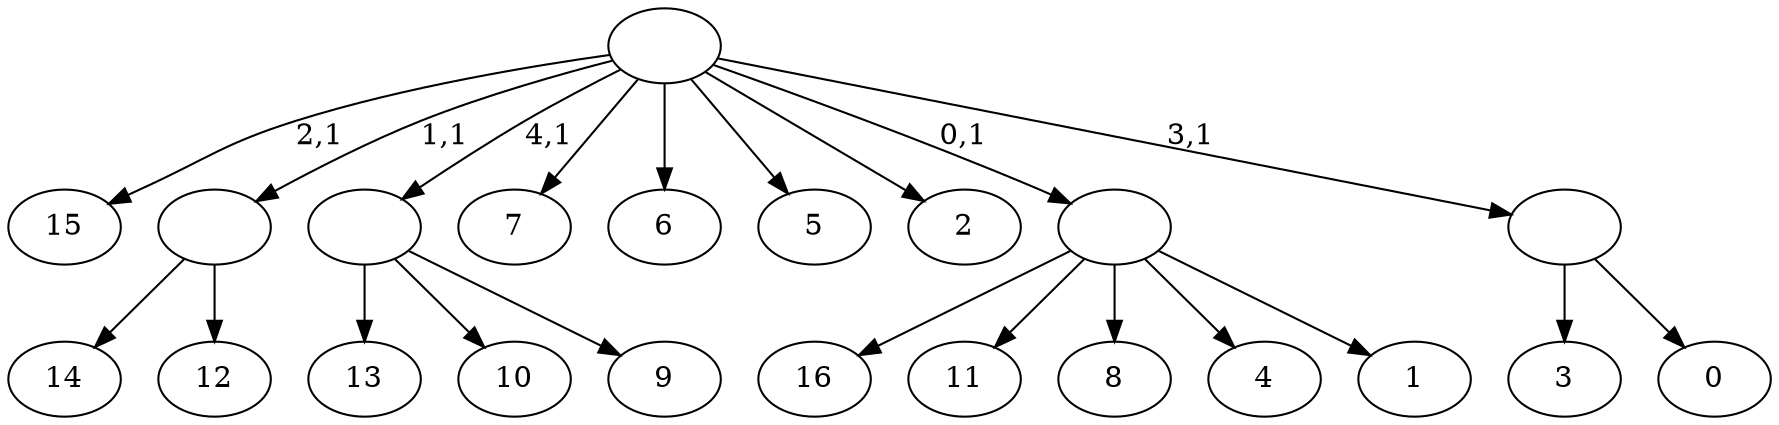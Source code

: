 digraph T {
	22 [label="16"]
	21 [label="15"]
	19 [label="14"]
	18 [label="13"]
	17 [label="12"]
	16 [label=""]
	15 [label="11"]
	14 [label="10"]
	13 [label="9"]
	12 [label=""]
	11 [label="8"]
	10 [label="7"]
	9 [label="6"]
	8 [label="5"]
	7 [label="4"]
	6 [label="3"]
	5 [label="2"]
	4 [label="1"]
	3 [label=""]
	2 [label="0"]
	1 [label=""]
	0 [label=""]
	16 -> 19 [label=""]
	16 -> 17 [label=""]
	12 -> 18 [label=""]
	12 -> 14 [label=""]
	12 -> 13 [label=""]
	3 -> 22 [label=""]
	3 -> 15 [label=""]
	3 -> 11 [label=""]
	3 -> 7 [label=""]
	3 -> 4 [label=""]
	1 -> 6 [label=""]
	1 -> 2 [label=""]
	0 -> 21 [label="2,1"]
	0 -> 16 [label="1,1"]
	0 -> 12 [label="4,1"]
	0 -> 10 [label=""]
	0 -> 9 [label=""]
	0 -> 8 [label=""]
	0 -> 5 [label=""]
	0 -> 3 [label="0,1"]
	0 -> 1 [label="3,1"]
}
